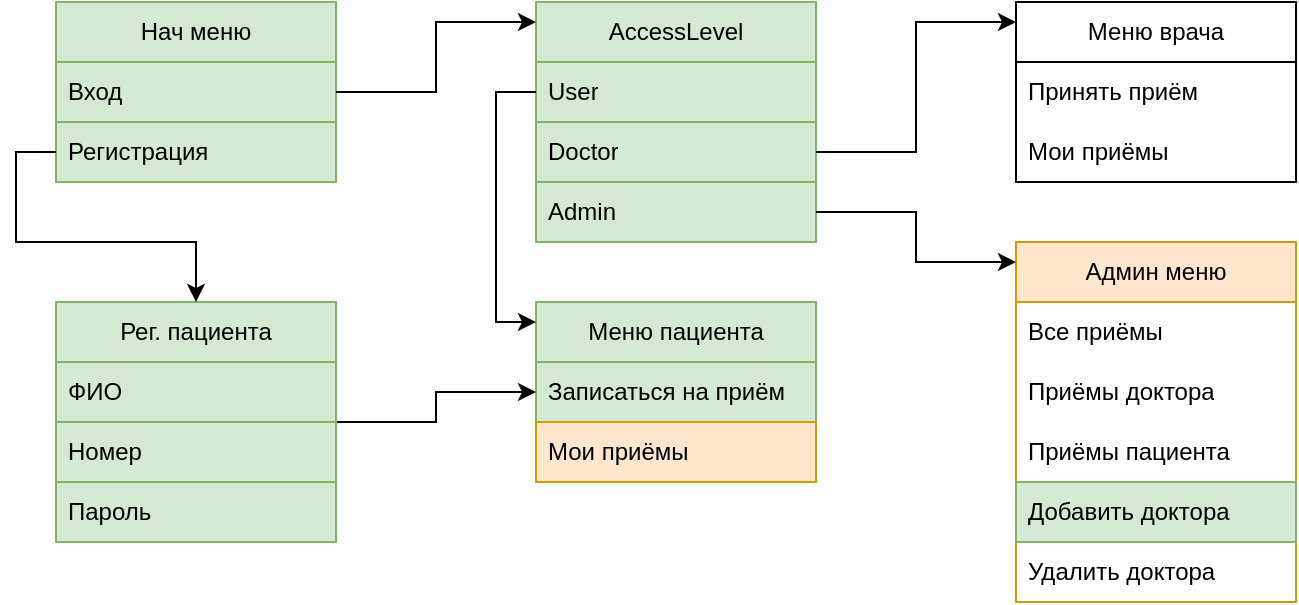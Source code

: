 <mxfile version="24.3.1" type="device">
  <diagram name="Страница — 1" id="wxF1bacv_a9VdhyHZAjL">
    <mxGraphModel dx="1111" dy="573" grid="1" gridSize="10" guides="1" tooltips="1" connect="1" arrows="1" fold="1" page="1" pageScale="1" pageWidth="827" pageHeight="1169" math="0" shadow="0">
      <root>
        <mxCell id="0" />
        <mxCell id="1" parent="0" />
        <mxCell id="FXJhZsE6ygOkz5vdfHuf-5" value="Нач меню" style="swimlane;fontStyle=0;childLayout=stackLayout;horizontal=1;startSize=30;horizontalStack=0;resizeParent=1;resizeParentMax=0;resizeLast=0;collapsible=1;marginBottom=0;whiteSpace=wrap;html=1;fillColor=#d5e8d4;strokeColor=#82b366;" parent="1" vertex="1">
          <mxGeometry x="40" y="40" width="140" height="90" as="geometry" />
        </mxCell>
        <mxCell id="FXJhZsE6ygOkz5vdfHuf-6" value="Вход" style="text;strokeColor=#82b366;fillColor=#d5e8d4;align=left;verticalAlign=middle;spacingLeft=4;spacingRight=4;overflow=hidden;points=[[0,0.5],[1,0.5]];portConstraint=eastwest;rotatable=0;whiteSpace=wrap;html=1;" parent="FXJhZsE6ygOkz5vdfHuf-5" vertex="1">
          <mxGeometry y="30" width="140" height="30" as="geometry" />
        </mxCell>
        <mxCell id="3HsFZvzpwPpUL35nPNgv-25" value="Регистрация" style="text;strokeColor=#82b366;fillColor=#d5e8d4;align=left;verticalAlign=middle;spacingLeft=4;spacingRight=4;overflow=hidden;points=[[0,0.5],[1,0.5]];portConstraint=eastwest;rotatable=0;whiteSpace=wrap;html=1;" parent="FXJhZsE6ygOkz5vdfHuf-5" vertex="1">
          <mxGeometry y="60" width="140" height="30" as="geometry" />
        </mxCell>
        <mxCell id="3HsFZvzpwPpUL35nPNgv-3" value="Админ меню" style="swimlane;fontStyle=0;childLayout=stackLayout;horizontal=1;startSize=30;horizontalStack=0;resizeParent=1;resizeParentMax=0;resizeLast=0;collapsible=1;marginBottom=0;whiteSpace=wrap;html=1;fillColor=#ffe6cc;strokeColor=#d79b00;" parent="1" vertex="1">
          <mxGeometry x="520" y="160" width="140" height="180" as="geometry" />
        </mxCell>
        <mxCell id="3HsFZvzpwPpUL35nPNgv-16" value="Все приёмы" style="text;strokeColor=none;fillColor=none;align=left;verticalAlign=middle;spacingLeft=4;spacingRight=4;overflow=hidden;points=[[0,0.5],[1,0.5]];portConstraint=eastwest;rotatable=0;whiteSpace=wrap;html=1;" parent="3HsFZvzpwPpUL35nPNgv-3" vertex="1">
          <mxGeometry y="30" width="140" height="30" as="geometry" />
        </mxCell>
        <mxCell id="3HsFZvzpwPpUL35nPNgv-17" value="Приёмы доктора" style="text;strokeColor=none;fillColor=none;align=left;verticalAlign=middle;spacingLeft=4;spacingRight=4;overflow=hidden;points=[[0,0.5],[1,0.5]];portConstraint=eastwest;rotatable=0;whiteSpace=wrap;html=1;" parent="3HsFZvzpwPpUL35nPNgv-3" vertex="1">
          <mxGeometry y="60" width="140" height="30" as="geometry" />
        </mxCell>
        <mxCell id="3HsFZvzpwPpUL35nPNgv-18" value="Приёмы пациента" style="text;strokeColor=none;fillColor=none;align=left;verticalAlign=middle;spacingLeft=4;spacingRight=4;overflow=hidden;points=[[0,0.5],[1,0.5]];portConstraint=eastwest;rotatable=0;whiteSpace=wrap;html=1;" parent="3HsFZvzpwPpUL35nPNgv-3" vertex="1">
          <mxGeometry y="90" width="140" height="30" as="geometry" />
        </mxCell>
        <mxCell id="3HsFZvzpwPpUL35nPNgv-4" value="Добавить доктора" style="text;strokeColor=#82b366;fillColor=#d5e8d4;align=left;verticalAlign=middle;spacingLeft=4;spacingRight=4;overflow=hidden;points=[[0,0.5],[1,0.5]];portConstraint=eastwest;rotatable=0;whiteSpace=wrap;html=1;" parent="3HsFZvzpwPpUL35nPNgv-3" vertex="1">
          <mxGeometry y="120" width="140" height="30" as="geometry" />
        </mxCell>
        <mxCell id="3HsFZvzpwPpUL35nPNgv-5" value="Удалить доктора" style="text;strokeColor=none;fillColor=none;align=left;verticalAlign=middle;spacingLeft=4;spacingRight=4;overflow=hidden;points=[[0,0.5],[1,0.5]];portConstraint=eastwest;rotatable=0;whiteSpace=wrap;html=1;" parent="3HsFZvzpwPpUL35nPNgv-3" vertex="1">
          <mxGeometry y="150" width="140" height="30" as="geometry" />
        </mxCell>
        <mxCell id="3HsFZvzpwPpUL35nPNgv-11" value="Меню врача" style="swimlane;fontStyle=0;childLayout=stackLayout;horizontal=1;startSize=30;horizontalStack=0;resizeParent=1;resizeParentMax=0;resizeLast=0;collapsible=1;marginBottom=0;whiteSpace=wrap;html=1;" parent="1" vertex="1">
          <mxGeometry x="520" y="40" width="140" height="90" as="geometry" />
        </mxCell>
        <mxCell id="3HsFZvzpwPpUL35nPNgv-12" value="Принять приём" style="text;strokeColor=none;fillColor=none;align=left;verticalAlign=middle;spacingLeft=4;spacingRight=4;overflow=hidden;points=[[0,0.5],[1,0.5]];portConstraint=eastwest;rotatable=0;whiteSpace=wrap;html=1;" parent="3HsFZvzpwPpUL35nPNgv-11" vertex="1">
          <mxGeometry y="30" width="140" height="30" as="geometry" />
        </mxCell>
        <mxCell id="3HsFZvzpwPpUL35nPNgv-14" value="Мои приёмы" style="text;strokeColor=none;fillColor=none;align=left;verticalAlign=middle;spacingLeft=4;spacingRight=4;overflow=hidden;points=[[0,0.5],[1,0.5]];portConstraint=eastwest;rotatable=0;whiteSpace=wrap;html=1;" parent="3HsFZvzpwPpUL35nPNgv-11" vertex="1">
          <mxGeometry y="60" width="140" height="30" as="geometry" />
        </mxCell>
        <mxCell id="3HsFZvzpwPpUL35nPNgv-19" value="Меню пациента" style="swimlane;fontStyle=0;childLayout=stackLayout;horizontal=1;startSize=30;horizontalStack=0;resizeParent=1;resizeParentMax=0;resizeLast=0;collapsible=1;marginBottom=0;whiteSpace=wrap;html=1;fillColor=#d5e8d4;strokeColor=#82b366;" parent="1" vertex="1">
          <mxGeometry x="280" y="190" width="140" height="90" as="geometry" />
        </mxCell>
        <mxCell id="3HsFZvzpwPpUL35nPNgv-20" value="Записаться на приём" style="text;strokeColor=#82b366;fillColor=#d5e8d4;align=left;verticalAlign=middle;spacingLeft=4;spacingRight=4;overflow=hidden;points=[[0,0.5],[1,0.5]];portConstraint=eastwest;rotatable=0;whiteSpace=wrap;html=1;" parent="3HsFZvzpwPpUL35nPNgv-19" vertex="1">
          <mxGeometry y="30" width="140" height="30" as="geometry" />
        </mxCell>
        <mxCell id="3HsFZvzpwPpUL35nPNgv-21" value="Мои приёмы" style="text;align=left;verticalAlign=middle;spacingLeft=4;spacingRight=4;overflow=hidden;points=[[0,0.5],[1,0.5]];portConstraint=eastwest;rotatable=0;whiteSpace=wrap;html=1;fillColor=#ffe6cc;strokeColor=#d79b00;" parent="3HsFZvzpwPpUL35nPNgv-19" vertex="1">
          <mxGeometry y="60" width="140" height="30" as="geometry" />
        </mxCell>
        <mxCell id="VswA6EhGg8Gc78tTQjRb-10" style="edgeStyle=orthogonalEdgeStyle;rounded=0;orthogonalLoop=1;jettySize=auto;html=1;" parent="1" source="3HsFZvzpwPpUL35nPNgv-26" target="3HsFZvzpwPpUL35nPNgv-19" edge="1">
          <mxGeometry relative="1" as="geometry" />
        </mxCell>
        <mxCell id="3HsFZvzpwPpUL35nPNgv-26" value="Рег. пациента" style="swimlane;fontStyle=0;childLayout=stackLayout;horizontal=1;startSize=30;horizontalStack=0;resizeParent=1;resizeParentMax=0;resizeLast=0;collapsible=1;marginBottom=0;whiteSpace=wrap;html=1;fillColor=#d5e8d4;strokeColor=#82b366;" parent="1" vertex="1">
          <mxGeometry x="40" y="190" width="140" height="120" as="geometry" />
        </mxCell>
        <mxCell id="3HsFZvzpwPpUL35nPNgv-27" value="ФИО" style="text;strokeColor=#82b366;fillColor=#d5e8d4;align=left;verticalAlign=middle;spacingLeft=4;spacingRight=4;overflow=hidden;points=[[0,0.5],[1,0.5]];portConstraint=eastwest;rotatable=0;whiteSpace=wrap;html=1;" parent="3HsFZvzpwPpUL35nPNgv-26" vertex="1">
          <mxGeometry y="30" width="140" height="30" as="geometry" />
        </mxCell>
        <mxCell id="3HsFZvzpwPpUL35nPNgv-33" value="Номер" style="text;strokeColor=#82b366;fillColor=#d5e8d4;align=left;verticalAlign=middle;spacingLeft=4;spacingRight=4;overflow=hidden;points=[[0,0.5],[1,0.5]];portConstraint=eastwest;rotatable=0;whiteSpace=wrap;html=1;" parent="3HsFZvzpwPpUL35nPNgv-26" vertex="1">
          <mxGeometry y="60" width="140" height="30" as="geometry" />
        </mxCell>
        <mxCell id="uMtJW5_vlusT_gcamf6g-1" value="Пароль" style="text;strokeColor=#82b366;fillColor=#d5e8d4;align=left;verticalAlign=middle;spacingLeft=4;spacingRight=4;overflow=hidden;points=[[0,0.5],[1,0.5]];portConstraint=eastwest;rotatable=0;whiteSpace=wrap;html=1;" parent="3HsFZvzpwPpUL35nPNgv-26" vertex="1">
          <mxGeometry y="90" width="140" height="30" as="geometry" />
        </mxCell>
        <mxCell id="VswA6EhGg8Gc78tTQjRb-1" style="edgeStyle=orthogonalEdgeStyle;rounded=0;orthogonalLoop=1;jettySize=auto;html=1;" parent="1" source="3HsFZvzpwPpUL35nPNgv-25" target="3HsFZvzpwPpUL35nPNgv-26" edge="1">
          <mxGeometry relative="1" as="geometry" />
        </mxCell>
        <mxCell id="VswA6EhGg8Gc78tTQjRb-2" value="AccessLevel" style="swimlane;fontStyle=0;childLayout=stackLayout;horizontal=1;startSize=30;horizontalStack=0;resizeParent=1;resizeParentMax=0;resizeLast=0;collapsible=1;marginBottom=0;whiteSpace=wrap;html=1;fillColor=#d5e8d4;strokeColor=#82b366;" parent="1" vertex="1">
          <mxGeometry x="280" y="40" width="140" height="120" as="geometry" />
        </mxCell>
        <mxCell id="VswA6EhGg8Gc78tTQjRb-3" value="User" style="text;strokeColor=#82b366;fillColor=#d5e8d4;align=left;verticalAlign=middle;spacingLeft=4;spacingRight=4;overflow=hidden;points=[[0,0.5],[1,0.5]];portConstraint=eastwest;rotatable=0;whiteSpace=wrap;html=1;" parent="VswA6EhGg8Gc78tTQjRb-2" vertex="1">
          <mxGeometry y="30" width="140" height="30" as="geometry" />
        </mxCell>
        <mxCell id="VswA6EhGg8Gc78tTQjRb-4" value="Doctor" style="text;strokeColor=#82b366;fillColor=#d5e8d4;align=left;verticalAlign=middle;spacingLeft=4;spacingRight=4;overflow=hidden;points=[[0,0.5],[1,0.5]];portConstraint=eastwest;rotatable=0;whiteSpace=wrap;html=1;" parent="VswA6EhGg8Gc78tTQjRb-2" vertex="1">
          <mxGeometry y="60" width="140" height="30" as="geometry" />
        </mxCell>
        <mxCell id="VswA6EhGg8Gc78tTQjRb-5" value="Admin" style="text;strokeColor=#82b366;fillColor=#d5e8d4;align=left;verticalAlign=middle;spacingLeft=4;spacingRight=4;overflow=hidden;points=[[0,0.5],[1,0.5]];portConstraint=eastwest;rotatable=0;whiteSpace=wrap;html=1;" parent="VswA6EhGg8Gc78tTQjRb-2" vertex="1">
          <mxGeometry y="90" width="140" height="30" as="geometry" />
        </mxCell>
        <mxCell id="VswA6EhGg8Gc78tTQjRb-6" style="edgeStyle=orthogonalEdgeStyle;rounded=0;orthogonalLoop=1;jettySize=auto;html=1;" parent="1" source="FXJhZsE6ygOkz5vdfHuf-6" target="VswA6EhGg8Gc78tTQjRb-2" edge="1">
          <mxGeometry relative="1" as="geometry">
            <Array as="points">
              <mxPoint x="230" y="85" />
              <mxPoint x="230" y="50" />
            </Array>
          </mxGeometry>
        </mxCell>
        <mxCell id="VswA6EhGg8Gc78tTQjRb-7" style="edgeStyle=orthogonalEdgeStyle;rounded=0;orthogonalLoop=1;jettySize=auto;html=1;" parent="1" source="VswA6EhGg8Gc78tTQjRb-3" target="3HsFZvzpwPpUL35nPNgv-19" edge="1">
          <mxGeometry relative="1" as="geometry">
            <Array as="points">
              <mxPoint x="260" y="85" />
              <mxPoint x="260" y="200" />
            </Array>
          </mxGeometry>
        </mxCell>
        <mxCell id="VswA6EhGg8Gc78tTQjRb-8" style="edgeStyle=orthogonalEdgeStyle;rounded=0;orthogonalLoop=1;jettySize=auto;html=1;" parent="1" source="VswA6EhGg8Gc78tTQjRb-4" target="3HsFZvzpwPpUL35nPNgv-11" edge="1">
          <mxGeometry relative="1" as="geometry">
            <Array as="points">
              <mxPoint x="470" y="115" />
              <mxPoint x="470" y="50" />
            </Array>
          </mxGeometry>
        </mxCell>
        <mxCell id="VswA6EhGg8Gc78tTQjRb-9" style="edgeStyle=orthogonalEdgeStyle;rounded=0;orthogonalLoop=1;jettySize=auto;html=1;" parent="1" source="VswA6EhGg8Gc78tTQjRb-5" target="3HsFZvzpwPpUL35nPNgv-3" edge="1">
          <mxGeometry relative="1" as="geometry">
            <Array as="points">
              <mxPoint x="470" y="145" />
              <mxPoint x="470" y="170" />
            </Array>
          </mxGeometry>
        </mxCell>
      </root>
    </mxGraphModel>
  </diagram>
</mxfile>
